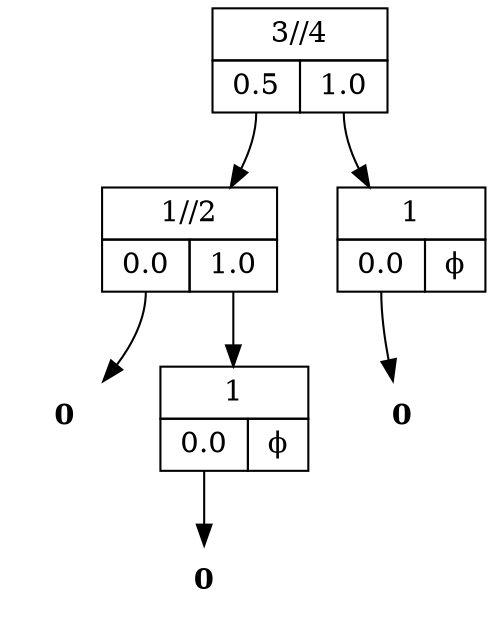 digraph "0.75" {
   node_1 [shape=none,margin=0,label=
         <<TABLE BORDER="0" CELLBORDER="1" CELLSPACING="0" CELLPADDING="4">
         <TR><TD COLSPAN="2">3//4</TD></TR>
         <TR><TD PORT="L"> 0.5 </TD><TD PORT="R"> 1.0 </TD></TR>
         </TABLE>>
         ];
   node_1:L -> node_2;
   node_2 [shape=none,margin=0,label=
         <<TABLE BORDER="0" CELLBORDER="1" CELLSPACING="0" CELLPADDING="4">
         <TR><TD COLSPAN="2">1//2</TD></TR>
         <TR><TD PORT="L"> 0.0 </TD><TD PORT="R"> 1.0 </TD></TR>
         </TABLE>>
         ];
   node_2:L -> node_3;
   node_3 [shape=none,margin=0,label=<<B>0</B>>]
   node_2:R -> node_4;
   node_4 [shape=none,margin=0,label=
         <<TABLE BORDER="0" CELLBORDER="1" CELLSPACING="0" CELLPADDING="4">
         <TR><TD COLSPAN="2">1</TD></TR>
         <TR><TD PORT="L"> 0.0 </TD><TD PORT="R"> ϕ </TD></TR>
         </TABLE>>
         ];
   node_4:L -> node_5;
   node_5 [shape=none,margin=0,label=<<B>0</B>>]
   node_1:R -> node_6;
   node_6 [shape=none,margin=0,label=
         <<TABLE BORDER="0" CELLBORDER="1" CELLSPACING="0" CELLPADDING="4">
         <TR><TD COLSPAN="2">1</TD></TR>
         <TR><TD PORT="L"> 0.0 </TD><TD PORT="R"> ϕ </TD></TR>
         </TABLE>>
         ];
   node_6:L -> node_7;
   node_7 [shape=none,margin=0,label=<<B>0</B>>]
}
